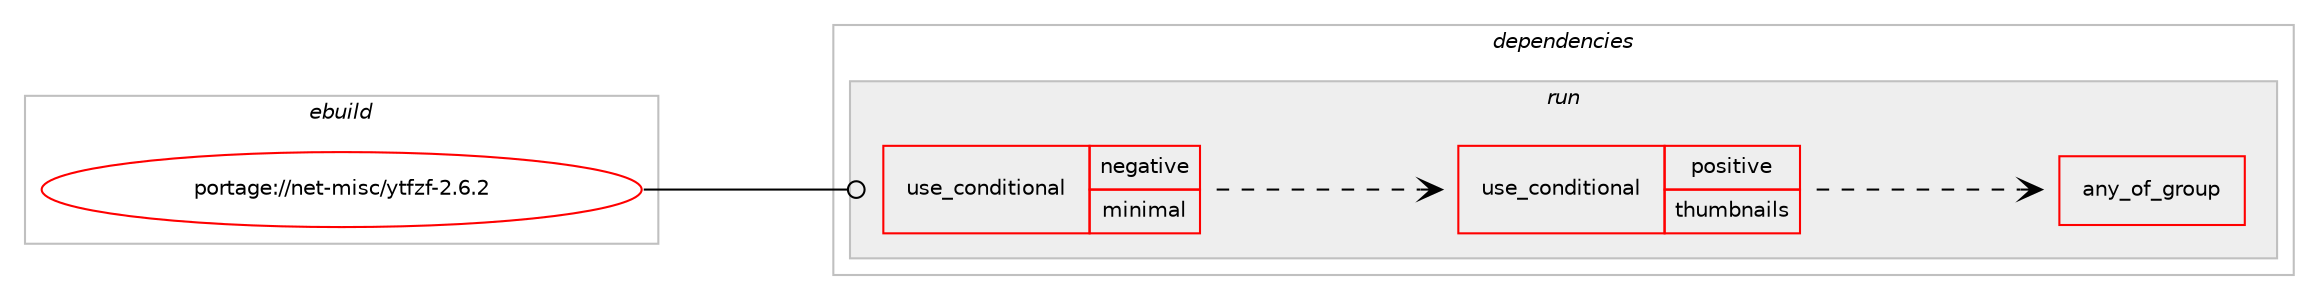 digraph prolog {

# *************
# Graph options
# *************

newrank=true;
concentrate=true;
compound=true;
graph [rankdir=LR,fontname=Helvetica,fontsize=10,ranksep=1.5];#, ranksep=2.5, nodesep=0.2];
edge  [arrowhead=vee];
node  [fontname=Helvetica,fontsize=10];

# **********
# The ebuild
# **********

subgraph cluster_leftcol {
color=gray;
rank=same;
label=<<i>ebuild</i>>;
id [label="portage://net-misc/ytfzf-2.6.2", color=red, width=4, href="../net-misc/ytfzf-2.6.2.svg"];
}

# ****************
# The dependencies
# ****************

subgraph cluster_midcol {
color=gray;
label=<<i>dependencies</i>>;
subgraph cluster_compile {
fillcolor="#eeeeee";
style=filled;
label=<<i>compile</i>>;
}
subgraph cluster_compileandrun {
fillcolor="#eeeeee";
style=filled;
label=<<i>compile and run</i>>;
}
subgraph cluster_run {
fillcolor="#eeeeee";
style=filled;
label=<<i>run</i>>;
subgraph cond927 {
dependency1427 [label=<<TABLE BORDER="0" CELLBORDER="1" CELLSPACING="0" CELLPADDING="4"><TR><TD ROWSPAN="3" CELLPADDING="10">use_conditional</TD></TR><TR><TD>negative</TD></TR><TR><TD>minimal</TD></TR></TABLE>>, shape=none, color=red];
# *** BEGIN UNKNOWN DEPENDENCY TYPE (TODO) ***
# dependency1427 -> package_dependency(portage://net-misc/ytfzf-2.6.2,run,no,app-shells,fzf,none,[,,],[],[])
# *** END UNKNOWN DEPENDENCY TYPE (TODO) ***

# *** BEGIN UNKNOWN DEPENDENCY TYPE (TODO) ***
# dependency1427 -> package_dependency(portage://net-misc/ytfzf-2.6.2,run,no,media-video,mpv,none,[,,],[],[use(enable(lua),none)])
# *** END UNKNOWN DEPENDENCY TYPE (TODO) ***

# *** BEGIN UNKNOWN DEPENDENCY TYPE (TODO) ***
# dependency1427 -> package_dependency(portage://net-misc/ytfzf-2.6.2,run,no,net-misc,yt-dlp,none,[,,],[],[])
# *** END UNKNOWN DEPENDENCY TYPE (TODO) ***

subgraph cond928 {
dependency1428 [label=<<TABLE BORDER="0" CELLBORDER="1" CELLSPACING="0" CELLPADDING="4"><TR><TD ROWSPAN="3" CELLPADDING="10">use_conditional</TD></TR><TR><TD>positive</TD></TR><TR><TD>thumbnails</TD></TR></TABLE>>, shape=none, color=red];
subgraph any35 {
dependency1429 [label=<<TABLE BORDER="0" CELLBORDER="1" CELLSPACING="0" CELLPADDING="4"><TR><TD CELLPADDING="10">any_of_group</TD></TR></TABLE>>, shape=none, color=red];# *** BEGIN UNKNOWN DEPENDENCY TYPE (TODO) ***
# dependency1429 -> package_dependency(portage://net-misc/ytfzf-2.6.2,run,no,media-gfx,ueberzugpp,none,[,,],[],[])
# *** END UNKNOWN DEPENDENCY TYPE (TODO) ***

# *** BEGIN UNKNOWN DEPENDENCY TYPE (TODO) ***
# dependency1429 -> package_dependency(portage://net-misc/ytfzf-2.6.2,run,no,media-gfx,ueberzug,none,[,,],[],[])
# *** END UNKNOWN DEPENDENCY TYPE (TODO) ***

}
dependency1428:e -> dependency1429:w [weight=20,style="dashed",arrowhead="vee"];
}
dependency1427:e -> dependency1428:w [weight=20,style="dashed",arrowhead="vee"];
}
id:e -> dependency1427:w [weight=20,style="solid",arrowhead="odot"];
# *** BEGIN UNKNOWN DEPENDENCY TYPE (TODO) ***
# id -> package_dependency(portage://net-misc/ytfzf-2.6.2,run,no,app-alternatives,awk,none,[,,],[],[])
# *** END UNKNOWN DEPENDENCY TYPE (TODO) ***

# *** BEGIN UNKNOWN DEPENDENCY TYPE (TODO) ***
# id -> package_dependency(portage://net-misc/ytfzf-2.6.2,run,no,app-misc,jq,none,[,,],[],[])
# *** END UNKNOWN DEPENDENCY TYPE (TODO) ***

# *** BEGIN UNKNOWN DEPENDENCY TYPE (TODO) ***
# id -> package_dependency(portage://net-misc/ytfzf-2.6.2,run,no,net-misc,curl,none,[,,],[],[use(enable(ssl),none)])
# *** END UNKNOWN DEPENDENCY TYPE (TODO) ***

}
}

# **************
# The candidates
# **************

subgraph cluster_choices {
rank=same;
color=gray;
label=<<i>candidates</i>>;

}

}
